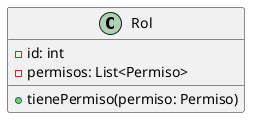 @startuml
'https://plantuml.com/class-diagram

class Rol{
    -id: int
    -permisos: List<Permiso>

    +tienePermiso(permiso: Permiso)
}

@enduml